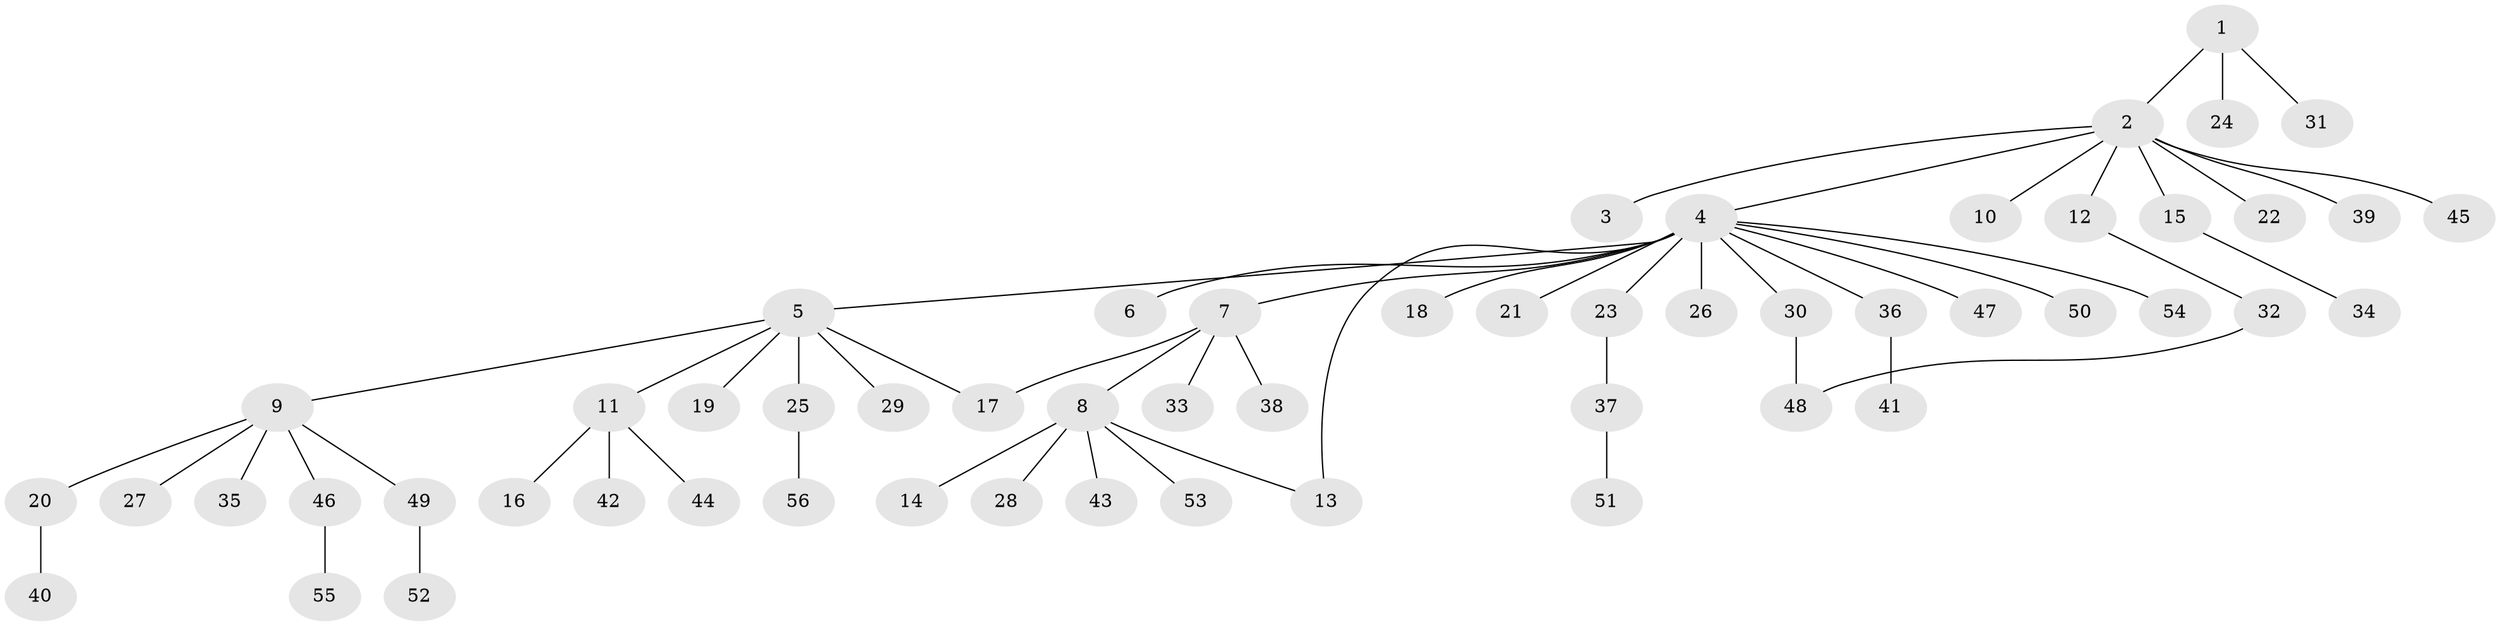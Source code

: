 // Generated by graph-tools (version 1.1) at 2025/26/03/09/25 03:26:06]
// undirected, 56 vertices, 58 edges
graph export_dot {
graph [start="1"]
  node [color=gray90,style=filled];
  1;
  2;
  3;
  4;
  5;
  6;
  7;
  8;
  9;
  10;
  11;
  12;
  13;
  14;
  15;
  16;
  17;
  18;
  19;
  20;
  21;
  22;
  23;
  24;
  25;
  26;
  27;
  28;
  29;
  30;
  31;
  32;
  33;
  34;
  35;
  36;
  37;
  38;
  39;
  40;
  41;
  42;
  43;
  44;
  45;
  46;
  47;
  48;
  49;
  50;
  51;
  52;
  53;
  54;
  55;
  56;
  1 -- 2;
  1 -- 24;
  1 -- 31;
  2 -- 3;
  2 -- 4;
  2 -- 10;
  2 -- 12;
  2 -- 15;
  2 -- 22;
  2 -- 39;
  2 -- 45;
  4 -- 5;
  4 -- 6;
  4 -- 7;
  4 -- 13;
  4 -- 18;
  4 -- 21;
  4 -- 23;
  4 -- 26;
  4 -- 30;
  4 -- 36;
  4 -- 47;
  4 -- 50;
  4 -- 54;
  5 -- 9;
  5 -- 11;
  5 -- 17;
  5 -- 19;
  5 -- 25;
  5 -- 29;
  7 -- 8;
  7 -- 17;
  7 -- 33;
  7 -- 38;
  8 -- 13;
  8 -- 14;
  8 -- 28;
  8 -- 43;
  8 -- 53;
  9 -- 20;
  9 -- 27;
  9 -- 35;
  9 -- 46;
  9 -- 49;
  11 -- 16;
  11 -- 42;
  11 -- 44;
  12 -- 32;
  15 -- 34;
  20 -- 40;
  23 -- 37;
  25 -- 56;
  30 -- 48;
  32 -- 48;
  36 -- 41;
  37 -- 51;
  46 -- 55;
  49 -- 52;
}
